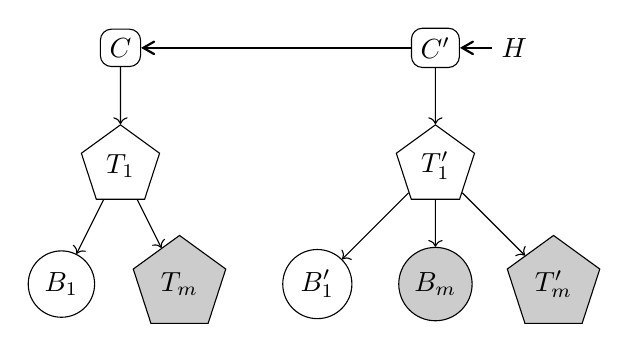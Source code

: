 \begin{tikzpicture}
\tikzstyle{commit}=[rectangle, draw, rounded corners]
\tikzstyle{tree}=[regular polygon, regular polygon sides=5, draw, thin]
\tikzstyle{blob}=[circle, draw, thin]

% mock tree/blob object
\tikzstyle{mock_tree}=[regular polygon, regular polygon sides=5, draw, thin,
  fill=black!20]
\tikzstyle{mock_blob}=[circle, draw, thin, fill=black!20]

\tikzstyle{parent}=[-angle 60, draw, thick]
\tikzstyle{edge from parent}=[->, draw]
\tikzstyle{2obj}=[->, draw]
% tree 1
\node[commit](ci1){$C$}
child{node[tree](tr1){$T_1$}
  child{node[blob](b1_1){$B_1$}}
  child{node[mock_tree](tr1_1){$T_m$}}
};

% tree 2
\node[commit, right of=ci1, node distance=4cm](ci2){$C'$}
child{node[tree](tr2){$T'_1$}
  child{node[blob](b2_1){$B'_1$}}
  child{node[mock_blob](b2_4){$B_m$}}
  child{node[mock_tree](tr1_1){$T'_m$}}
};

\draw[parent](ci2) to (ci1);


% HEAD
\node[rectangle, right of=ci2](head){$H$};
\draw[parent](head) to (ci2);


\end{tikzpicture}

